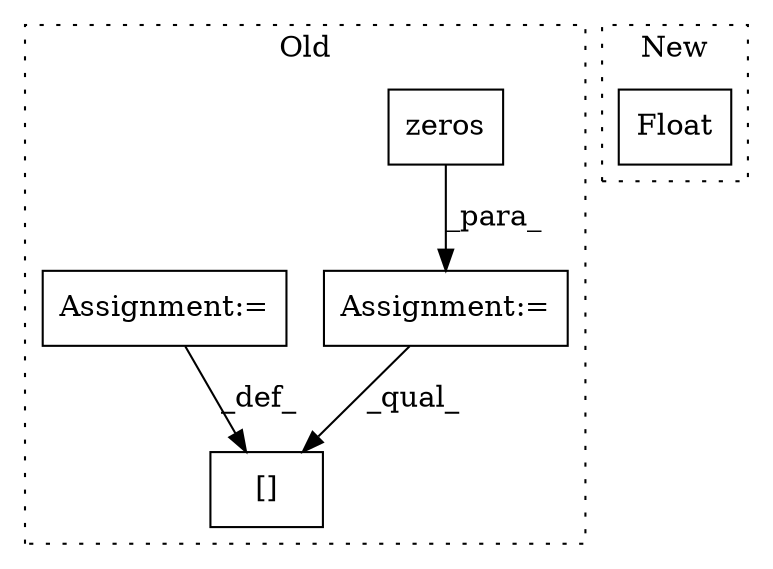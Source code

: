 digraph G {
subgraph cluster0 {
1 [label="zeros" a="32" s="1991,2058" l="11,1" shape="box"];
3 [label="Assignment:=" a="7" s="1984" l="1" shape="box"];
4 [label="[]" a="2" s="2065,2140" l="20,2" shape="box"];
5 [label="Assignment:=" a="7" s="1939" l="1" shape="box"];
label = "Old";
style="dotted";
}
subgraph cluster1 {
2 [label="Float" a="32" s="1796,1815" l="6,1" shape="box"];
label = "New";
style="dotted";
}
1 -> 3 [label="_para_"];
3 -> 4 [label="_qual_"];
5 -> 4 [label="_def_"];
}